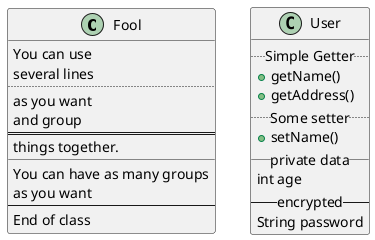 @startuml
class Fool {
    You can use
    several lines
    ..
    as you want
    and group
    ==
    things together.
    __
    You can have as many groups
    as you want
    --
    End of class
}
class User {
    .. Simple Getter ..
    + getName()
    + getAddress()
    .. Some setter ..
    + setName()
    __ private data __
    int age
    -- encrypted --
    String password
}
@enduml